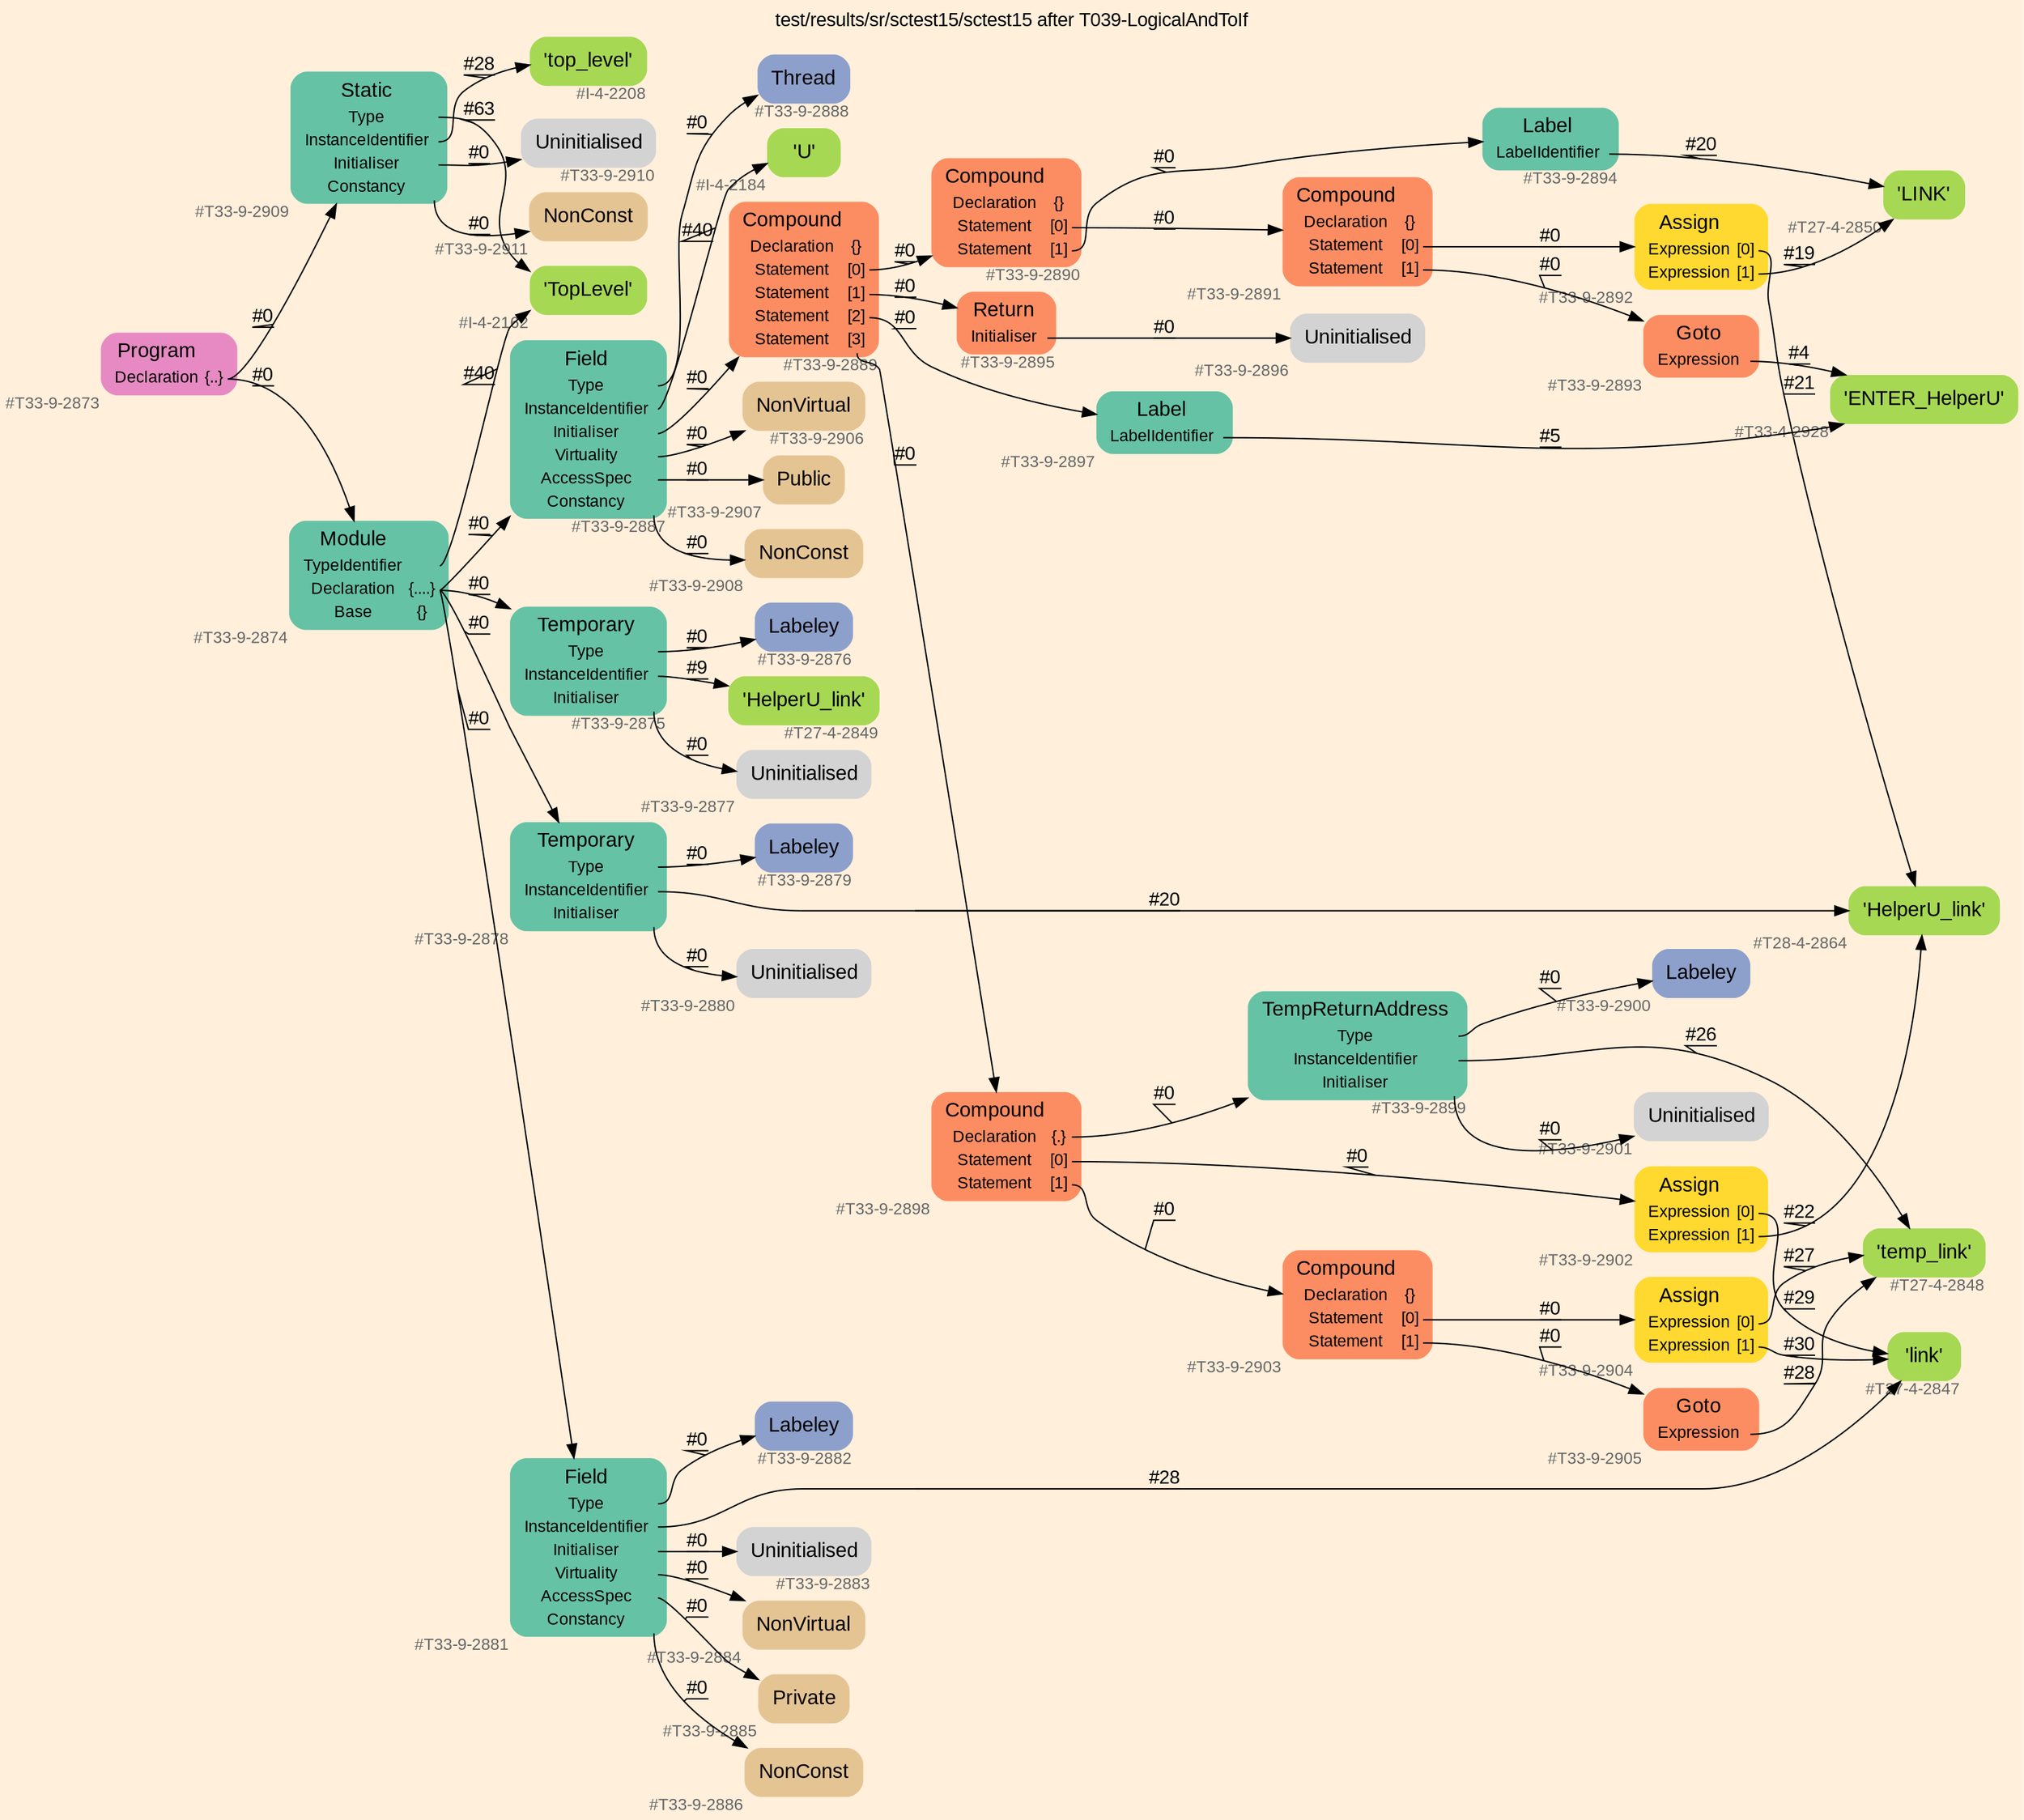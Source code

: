 digraph "test/results/sr/sctest15/sctest15 after T039-LogicalAndToIf" {
label = "test/results/sr/sctest15/sctest15 after T039-LogicalAndToIf"
labelloc = t
graph [
    rankdir = "LR"
    ranksep = 0.3
    bgcolor = antiquewhite1
    color = black
    fontcolor = black
    fontname = "Arial"
];
node [
    fontname = "Arial"
];
edge [
    fontname = "Arial"
];

// -------------------- node figure --------------------
// -------- block #T33-9-2873 ----------
"#T33-9-2873" [
    fillcolor = "/set28/4"
    xlabel = "#T33-9-2873"
    fontsize = "12"
    fontcolor = grey40
    shape = "plaintext"
    label = <<TABLE BORDER="0" CELLBORDER="0" CELLSPACING="0">
     <TR><TD><FONT COLOR="black" POINT-SIZE="15">Program</FONT></TD></TR>
     <TR><TD><FONT COLOR="black" POINT-SIZE="12">Declaration</FONT></TD><TD PORT="port0"><FONT COLOR="black" POINT-SIZE="12">{..}</FONT></TD></TR>
    </TABLE>>
    style = "rounded,filled"
];

// -------- block #T33-9-2874 ----------
"#T33-9-2874" [
    fillcolor = "/set28/1"
    xlabel = "#T33-9-2874"
    fontsize = "12"
    fontcolor = grey40
    shape = "plaintext"
    label = <<TABLE BORDER="0" CELLBORDER="0" CELLSPACING="0">
     <TR><TD><FONT COLOR="black" POINT-SIZE="15">Module</FONT></TD></TR>
     <TR><TD><FONT COLOR="black" POINT-SIZE="12">TypeIdentifier</FONT></TD><TD PORT="port0"></TD></TR>
     <TR><TD><FONT COLOR="black" POINT-SIZE="12">Declaration</FONT></TD><TD PORT="port1"><FONT COLOR="black" POINT-SIZE="12">{....}</FONT></TD></TR>
     <TR><TD><FONT COLOR="black" POINT-SIZE="12">Base</FONT></TD><TD PORT="port2"><FONT COLOR="black" POINT-SIZE="12">{}</FONT></TD></TR>
    </TABLE>>
    style = "rounded,filled"
];

// -------- block #I-4-2162 ----------
"#I-4-2162" [
    fillcolor = "/set28/5"
    xlabel = "#I-4-2162"
    fontsize = "12"
    fontcolor = grey40
    shape = "plaintext"
    label = <<TABLE BORDER="0" CELLBORDER="0" CELLSPACING="0">
     <TR><TD><FONT COLOR="black" POINT-SIZE="15">'TopLevel'</FONT></TD></TR>
    </TABLE>>
    style = "rounded,filled"
];

// -------- block #T33-9-2875 ----------
"#T33-9-2875" [
    fillcolor = "/set28/1"
    xlabel = "#T33-9-2875"
    fontsize = "12"
    fontcolor = grey40
    shape = "plaintext"
    label = <<TABLE BORDER="0" CELLBORDER="0" CELLSPACING="0">
     <TR><TD><FONT COLOR="black" POINT-SIZE="15">Temporary</FONT></TD></TR>
     <TR><TD><FONT COLOR="black" POINT-SIZE="12">Type</FONT></TD><TD PORT="port0"></TD></TR>
     <TR><TD><FONT COLOR="black" POINT-SIZE="12">InstanceIdentifier</FONT></TD><TD PORT="port1"></TD></TR>
     <TR><TD><FONT COLOR="black" POINT-SIZE="12">Initialiser</FONT></TD><TD PORT="port2"></TD></TR>
    </TABLE>>
    style = "rounded,filled"
];

// -------- block #T33-9-2876 ----------
"#T33-9-2876" [
    fillcolor = "/set28/3"
    xlabel = "#T33-9-2876"
    fontsize = "12"
    fontcolor = grey40
    shape = "plaintext"
    label = <<TABLE BORDER="0" CELLBORDER="0" CELLSPACING="0">
     <TR><TD><FONT COLOR="black" POINT-SIZE="15">Labeley</FONT></TD></TR>
    </TABLE>>
    style = "rounded,filled"
];

// -------- block #T27-4-2849 ----------
"#T27-4-2849" [
    fillcolor = "/set28/5"
    xlabel = "#T27-4-2849"
    fontsize = "12"
    fontcolor = grey40
    shape = "plaintext"
    label = <<TABLE BORDER="0" CELLBORDER="0" CELLSPACING="0">
     <TR><TD><FONT COLOR="black" POINT-SIZE="15">'HelperU_link'</FONT></TD></TR>
    </TABLE>>
    style = "rounded,filled"
];

// -------- block #T33-9-2877 ----------
"#T33-9-2877" [
    xlabel = "#T33-9-2877"
    fontsize = "12"
    fontcolor = grey40
    shape = "plaintext"
    label = <<TABLE BORDER="0" CELLBORDER="0" CELLSPACING="0">
     <TR><TD><FONT COLOR="black" POINT-SIZE="15">Uninitialised</FONT></TD></TR>
    </TABLE>>
    style = "rounded,filled"
];

// -------- block #T33-9-2878 ----------
"#T33-9-2878" [
    fillcolor = "/set28/1"
    xlabel = "#T33-9-2878"
    fontsize = "12"
    fontcolor = grey40
    shape = "plaintext"
    label = <<TABLE BORDER="0" CELLBORDER="0" CELLSPACING="0">
     <TR><TD><FONT COLOR="black" POINT-SIZE="15">Temporary</FONT></TD></TR>
     <TR><TD><FONT COLOR="black" POINT-SIZE="12">Type</FONT></TD><TD PORT="port0"></TD></TR>
     <TR><TD><FONT COLOR="black" POINT-SIZE="12">InstanceIdentifier</FONT></TD><TD PORT="port1"></TD></TR>
     <TR><TD><FONT COLOR="black" POINT-SIZE="12">Initialiser</FONT></TD><TD PORT="port2"></TD></TR>
    </TABLE>>
    style = "rounded,filled"
];

// -------- block #T33-9-2879 ----------
"#T33-9-2879" [
    fillcolor = "/set28/3"
    xlabel = "#T33-9-2879"
    fontsize = "12"
    fontcolor = grey40
    shape = "plaintext"
    label = <<TABLE BORDER="0" CELLBORDER="0" CELLSPACING="0">
     <TR><TD><FONT COLOR="black" POINT-SIZE="15">Labeley</FONT></TD></TR>
    </TABLE>>
    style = "rounded,filled"
];

// -------- block #T28-4-2864 ----------
"#T28-4-2864" [
    fillcolor = "/set28/5"
    xlabel = "#T28-4-2864"
    fontsize = "12"
    fontcolor = grey40
    shape = "plaintext"
    label = <<TABLE BORDER="0" CELLBORDER="0" CELLSPACING="0">
     <TR><TD><FONT COLOR="black" POINT-SIZE="15">'HelperU_link'</FONT></TD></TR>
    </TABLE>>
    style = "rounded,filled"
];

// -------- block #T33-9-2880 ----------
"#T33-9-2880" [
    xlabel = "#T33-9-2880"
    fontsize = "12"
    fontcolor = grey40
    shape = "plaintext"
    label = <<TABLE BORDER="0" CELLBORDER="0" CELLSPACING="0">
     <TR><TD><FONT COLOR="black" POINT-SIZE="15">Uninitialised</FONT></TD></TR>
    </TABLE>>
    style = "rounded,filled"
];

// -------- block #T33-9-2881 ----------
"#T33-9-2881" [
    fillcolor = "/set28/1"
    xlabel = "#T33-9-2881"
    fontsize = "12"
    fontcolor = grey40
    shape = "plaintext"
    label = <<TABLE BORDER="0" CELLBORDER="0" CELLSPACING="0">
     <TR><TD><FONT COLOR="black" POINT-SIZE="15">Field</FONT></TD></TR>
     <TR><TD><FONT COLOR="black" POINT-SIZE="12">Type</FONT></TD><TD PORT="port0"></TD></TR>
     <TR><TD><FONT COLOR="black" POINT-SIZE="12">InstanceIdentifier</FONT></TD><TD PORT="port1"></TD></TR>
     <TR><TD><FONT COLOR="black" POINT-SIZE="12">Initialiser</FONT></TD><TD PORT="port2"></TD></TR>
     <TR><TD><FONT COLOR="black" POINT-SIZE="12">Virtuality</FONT></TD><TD PORT="port3"></TD></TR>
     <TR><TD><FONT COLOR="black" POINT-SIZE="12">AccessSpec</FONT></TD><TD PORT="port4"></TD></TR>
     <TR><TD><FONT COLOR="black" POINT-SIZE="12">Constancy</FONT></TD><TD PORT="port5"></TD></TR>
    </TABLE>>
    style = "rounded,filled"
];

// -------- block #T33-9-2882 ----------
"#T33-9-2882" [
    fillcolor = "/set28/3"
    xlabel = "#T33-9-2882"
    fontsize = "12"
    fontcolor = grey40
    shape = "plaintext"
    label = <<TABLE BORDER="0" CELLBORDER="0" CELLSPACING="0">
     <TR><TD><FONT COLOR="black" POINT-SIZE="15">Labeley</FONT></TD></TR>
    </TABLE>>
    style = "rounded,filled"
];

// -------- block #T27-4-2847 ----------
"#T27-4-2847" [
    fillcolor = "/set28/5"
    xlabel = "#T27-4-2847"
    fontsize = "12"
    fontcolor = grey40
    shape = "plaintext"
    label = <<TABLE BORDER="0" CELLBORDER="0" CELLSPACING="0">
     <TR><TD><FONT COLOR="black" POINT-SIZE="15">'link'</FONT></TD></TR>
    </TABLE>>
    style = "rounded,filled"
];

// -------- block #T33-9-2883 ----------
"#T33-9-2883" [
    xlabel = "#T33-9-2883"
    fontsize = "12"
    fontcolor = grey40
    shape = "plaintext"
    label = <<TABLE BORDER="0" CELLBORDER="0" CELLSPACING="0">
     <TR><TD><FONT COLOR="black" POINT-SIZE="15">Uninitialised</FONT></TD></TR>
    </TABLE>>
    style = "rounded,filled"
];

// -------- block #T33-9-2884 ----------
"#T33-9-2884" [
    fillcolor = "/set28/7"
    xlabel = "#T33-9-2884"
    fontsize = "12"
    fontcolor = grey40
    shape = "plaintext"
    label = <<TABLE BORDER="0" CELLBORDER="0" CELLSPACING="0">
     <TR><TD><FONT COLOR="black" POINT-SIZE="15">NonVirtual</FONT></TD></TR>
    </TABLE>>
    style = "rounded,filled"
];

// -------- block #T33-9-2885 ----------
"#T33-9-2885" [
    fillcolor = "/set28/7"
    xlabel = "#T33-9-2885"
    fontsize = "12"
    fontcolor = grey40
    shape = "plaintext"
    label = <<TABLE BORDER="0" CELLBORDER="0" CELLSPACING="0">
     <TR><TD><FONT COLOR="black" POINT-SIZE="15">Private</FONT></TD></TR>
    </TABLE>>
    style = "rounded,filled"
];

// -------- block #T33-9-2886 ----------
"#T33-9-2886" [
    fillcolor = "/set28/7"
    xlabel = "#T33-9-2886"
    fontsize = "12"
    fontcolor = grey40
    shape = "plaintext"
    label = <<TABLE BORDER="0" CELLBORDER="0" CELLSPACING="0">
     <TR><TD><FONT COLOR="black" POINT-SIZE="15">NonConst</FONT></TD></TR>
    </TABLE>>
    style = "rounded,filled"
];

// -------- block #T33-9-2887 ----------
"#T33-9-2887" [
    fillcolor = "/set28/1"
    xlabel = "#T33-9-2887"
    fontsize = "12"
    fontcolor = grey40
    shape = "plaintext"
    label = <<TABLE BORDER="0" CELLBORDER="0" CELLSPACING="0">
     <TR><TD><FONT COLOR="black" POINT-SIZE="15">Field</FONT></TD></TR>
     <TR><TD><FONT COLOR="black" POINT-SIZE="12">Type</FONT></TD><TD PORT="port0"></TD></TR>
     <TR><TD><FONT COLOR="black" POINT-SIZE="12">InstanceIdentifier</FONT></TD><TD PORT="port1"></TD></TR>
     <TR><TD><FONT COLOR="black" POINT-SIZE="12">Initialiser</FONT></TD><TD PORT="port2"></TD></TR>
     <TR><TD><FONT COLOR="black" POINT-SIZE="12">Virtuality</FONT></TD><TD PORT="port3"></TD></TR>
     <TR><TD><FONT COLOR="black" POINT-SIZE="12">AccessSpec</FONT></TD><TD PORT="port4"></TD></TR>
     <TR><TD><FONT COLOR="black" POINT-SIZE="12">Constancy</FONT></TD><TD PORT="port5"></TD></TR>
    </TABLE>>
    style = "rounded,filled"
];

// -------- block #T33-9-2888 ----------
"#T33-9-2888" [
    fillcolor = "/set28/3"
    xlabel = "#T33-9-2888"
    fontsize = "12"
    fontcolor = grey40
    shape = "plaintext"
    label = <<TABLE BORDER="0" CELLBORDER="0" CELLSPACING="0">
     <TR><TD><FONT COLOR="black" POINT-SIZE="15">Thread</FONT></TD></TR>
    </TABLE>>
    style = "rounded,filled"
];

// -------- block #I-4-2184 ----------
"#I-4-2184" [
    fillcolor = "/set28/5"
    xlabel = "#I-4-2184"
    fontsize = "12"
    fontcolor = grey40
    shape = "plaintext"
    label = <<TABLE BORDER="0" CELLBORDER="0" CELLSPACING="0">
     <TR><TD><FONT COLOR="black" POINT-SIZE="15">'U'</FONT></TD></TR>
    </TABLE>>
    style = "rounded,filled"
];

// -------- block #T33-9-2889 ----------
"#T33-9-2889" [
    fillcolor = "/set28/2"
    xlabel = "#T33-9-2889"
    fontsize = "12"
    fontcolor = grey40
    shape = "plaintext"
    label = <<TABLE BORDER="0" CELLBORDER="0" CELLSPACING="0">
     <TR><TD><FONT COLOR="black" POINT-SIZE="15">Compound</FONT></TD></TR>
     <TR><TD><FONT COLOR="black" POINT-SIZE="12">Declaration</FONT></TD><TD PORT="port0"><FONT COLOR="black" POINT-SIZE="12">{}</FONT></TD></TR>
     <TR><TD><FONT COLOR="black" POINT-SIZE="12">Statement</FONT></TD><TD PORT="port1"><FONT COLOR="black" POINT-SIZE="12">[0]</FONT></TD></TR>
     <TR><TD><FONT COLOR="black" POINT-SIZE="12">Statement</FONT></TD><TD PORT="port2"><FONT COLOR="black" POINT-SIZE="12">[1]</FONT></TD></TR>
     <TR><TD><FONT COLOR="black" POINT-SIZE="12">Statement</FONT></TD><TD PORT="port3"><FONT COLOR="black" POINT-SIZE="12">[2]</FONT></TD></TR>
     <TR><TD><FONT COLOR="black" POINT-SIZE="12">Statement</FONT></TD><TD PORT="port4"><FONT COLOR="black" POINT-SIZE="12">[3]</FONT></TD></TR>
    </TABLE>>
    style = "rounded,filled"
];

// -------- block #T33-9-2890 ----------
"#T33-9-2890" [
    fillcolor = "/set28/2"
    xlabel = "#T33-9-2890"
    fontsize = "12"
    fontcolor = grey40
    shape = "plaintext"
    label = <<TABLE BORDER="0" CELLBORDER="0" CELLSPACING="0">
     <TR><TD><FONT COLOR="black" POINT-SIZE="15">Compound</FONT></TD></TR>
     <TR><TD><FONT COLOR="black" POINT-SIZE="12">Declaration</FONT></TD><TD PORT="port0"><FONT COLOR="black" POINT-SIZE="12">{}</FONT></TD></TR>
     <TR><TD><FONT COLOR="black" POINT-SIZE="12">Statement</FONT></TD><TD PORT="port1"><FONT COLOR="black" POINT-SIZE="12">[0]</FONT></TD></TR>
     <TR><TD><FONT COLOR="black" POINT-SIZE="12">Statement</FONT></TD><TD PORT="port2"><FONT COLOR="black" POINT-SIZE="12">[1]</FONT></TD></TR>
    </TABLE>>
    style = "rounded,filled"
];

// -------- block #T33-9-2891 ----------
"#T33-9-2891" [
    fillcolor = "/set28/2"
    xlabel = "#T33-9-2891"
    fontsize = "12"
    fontcolor = grey40
    shape = "plaintext"
    label = <<TABLE BORDER="0" CELLBORDER="0" CELLSPACING="0">
     <TR><TD><FONT COLOR="black" POINT-SIZE="15">Compound</FONT></TD></TR>
     <TR><TD><FONT COLOR="black" POINT-SIZE="12">Declaration</FONT></TD><TD PORT="port0"><FONT COLOR="black" POINT-SIZE="12">{}</FONT></TD></TR>
     <TR><TD><FONT COLOR="black" POINT-SIZE="12">Statement</FONT></TD><TD PORT="port1"><FONT COLOR="black" POINT-SIZE="12">[0]</FONT></TD></TR>
     <TR><TD><FONT COLOR="black" POINT-SIZE="12">Statement</FONT></TD><TD PORT="port2"><FONT COLOR="black" POINT-SIZE="12">[1]</FONT></TD></TR>
    </TABLE>>
    style = "rounded,filled"
];

// -------- block #T33-9-2892 ----------
"#T33-9-2892" [
    fillcolor = "/set28/6"
    xlabel = "#T33-9-2892"
    fontsize = "12"
    fontcolor = grey40
    shape = "plaintext"
    label = <<TABLE BORDER="0" CELLBORDER="0" CELLSPACING="0">
     <TR><TD><FONT COLOR="black" POINT-SIZE="15">Assign</FONT></TD></TR>
     <TR><TD><FONT COLOR="black" POINT-SIZE="12">Expression</FONT></TD><TD PORT="port0"><FONT COLOR="black" POINT-SIZE="12">[0]</FONT></TD></TR>
     <TR><TD><FONT COLOR="black" POINT-SIZE="12">Expression</FONT></TD><TD PORT="port1"><FONT COLOR="black" POINT-SIZE="12">[1]</FONT></TD></TR>
    </TABLE>>
    style = "rounded,filled"
];

// -------- block #T27-4-2850 ----------
"#T27-4-2850" [
    fillcolor = "/set28/5"
    xlabel = "#T27-4-2850"
    fontsize = "12"
    fontcolor = grey40
    shape = "plaintext"
    label = <<TABLE BORDER="0" CELLBORDER="0" CELLSPACING="0">
     <TR><TD><FONT COLOR="black" POINT-SIZE="15">'LINK'</FONT></TD></TR>
    </TABLE>>
    style = "rounded,filled"
];

// -------- block #T33-9-2893 ----------
"#T33-9-2893" [
    fillcolor = "/set28/2"
    xlabel = "#T33-9-2893"
    fontsize = "12"
    fontcolor = grey40
    shape = "plaintext"
    label = <<TABLE BORDER="0" CELLBORDER="0" CELLSPACING="0">
     <TR><TD><FONT COLOR="black" POINT-SIZE="15">Goto</FONT></TD></TR>
     <TR><TD><FONT COLOR="black" POINT-SIZE="12">Expression</FONT></TD><TD PORT="port0"></TD></TR>
    </TABLE>>
    style = "rounded,filled"
];

// -------- block #T33-4-2928 ----------
"#T33-4-2928" [
    fillcolor = "/set28/5"
    xlabel = "#T33-4-2928"
    fontsize = "12"
    fontcolor = grey40
    shape = "plaintext"
    label = <<TABLE BORDER="0" CELLBORDER="0" CELLSPACING="0">
     <TR><TD><FONT COLOR="black" POINT-SIZE="15">'ENTER_HelperU'</FONT></TD></TR>
    </TABLE>>
    style = "rounded,filled"
];

// -------- block #T33-9-2894 ----------
"#T33-9-2894" [
    fillcolor = "/set28/1"
    xlabel = "#T33-9-2894"
    fontsize = "12"
    fontcolor = grey40
    shape = "plaintext"
    label = <<TABLE BORDER="0" CELLBORDER="0" CELLSPACING="0">
     <TR><TD><FONT COLOR="black" POINT-SIZE="15">Label</FONT></TD></TR>
     <TR><TD><FONT COLOR="black" POINT-SIZE="12">LabelIdentifier</FONT></TD><TD PORT="port0"></TD></TR>
    </TABLE>>
    style = "rounded,filled"
];

// -------- block #T33-9-2895 ----------
"#T33-9-2895" [
    fillcolor = "/set28/2"
    xlabel = "#T33-9-2895"
    fontsize = "12"
    fontcolor = grey40
    shape = "plaintext"
    label = <<TABLE BORDER="0" CELLBORDER="0" CELLSPACING="0">
     <TR><TD><FONT COLOR="black" POINT-SIZE="15">Return</FONT></TD></TR>
     <TR><TD><FONT COLOR="black" POINT-SIZE="12">Initialiser</FONT></TD><TD PORT="port0"></TD></TR>
    </TABLE>>
    style = "rounded,filled"
];

// -------- block #T33-9-2896 ----------
"#T33-9-2896" [
    xlabel = "#T33-9-2896"
    fontsize = "12"
    fontcolor = grey40
    shape = "plaintext"
    label = <<TABLE BORDER="0" CELLBORDER="0" CELLSPACING="0">
     <TR><TD><FONT COLOR="black" POINT-SIZE="15">Uninitialised</FONT></TD></TR>
    </TABLE>>
    style = "rounded,filled"
];

// -------- block #T33-9-2897 ----------
"#T33-9-2897" [
    fillcolor = "/set28/1"
    xlabel = "#T33-9-2897"
    fontsize = "12"
    fontcolor = grey40
    shape = "plaintext"
    label = <<TABLE BORDER="0" CELLBORDER="0" CELLSPACING="0">
     <TR><TD><FONT COLOR="black" POINT-SIZE="15">Label</FONT></TD></TR>
     <TR><TD><FONT COLOR="black" POINT-SIZE="12">LabelIdentifier</FONT></TD><TD PORT="port0"></TD></TR>
    </TABLE>>
    style = "rounded,filled"
];

// -------- block #T33-9-2898 ----------
"#T33-9-2898" [
    fillcolor = "/set28/2"
    xlabel = "#T33-9-2898"
    fontsize = "12"
    fontcolor = grey40
    shape = "plaintext"
    label = <<TABLE BORDER="0" CELLBORDER="0" CELLSPACING="0">
     <TR><TD><FONT COLOR="black" POINT-SIZE="15">Compound</FONT></TD></TR>
     <TR><TD><FONT COLOR="black" POINT-SIZE="12">Declaration</FONT></TD><TD PORT="port0"><FONT COLOR="black" POINT-SIZE="12">{.}</FONT></TD></TR>
     <TR><TD><FONT COLOR="black" POINT-SIZE="12">Statement</FONT></TD><TD PORT="port1"><FONT COLOR="black" POINT-SIZE="12">[0]</FONT></TD></TR>
     <TR><TD><FONT COLOR="black" POINT-SIZE="12">Statement</FONT></TD><TD PORT="port2"><FONT COLOR="black" POINT-SIZE="12">[1]</FONT></TD></TR>
    </TABLE>>
    style = "rounded,filled"
];

// -------- block #T33-9-2899 ----------
"#T33-9-2899" [
    fillcolor = "/set28/1"
    xlabel = "#T33-9-2899"
    fontsize = "12"
    fontcolor = grey40
    shape = "plaintext"
    label = <<TABLE BORDER="0" CELLBORDER="0" CELLSPACING="0">
     <TR><TD><FONT COLOR="black" POINT-SIZE="15">TempReturnAddress</FONT></TD></TR>
     <TR><TD><FONT COLOR="black" POINT-SIZE="12">Type</FONT></TD><TD PORT="port0"></TD></TR>
     <TR><TD><FONT COLOR="black" POINT-SIZE="12">InstanceIdentifier</FONT></TD><TD PORT="port1"></TD></TR>
     <TR><TD><FONT COLOR="black" POINT-SIZE="12">Initialiser</FONT></TD><TD PORT="port2"></TD></TR>
    </TABLE>>
    style = "rounded,filled"
];

// -------- block #T33-9-2900 ----------
"#T33-9-2900" [
    fillcolor = "/set28/3"
    xlabel = "#T33-9-2900"
    fontsize = "12"
    fontcolor = grey40
    shape = "plaintext"
    label = <<TABLE BORDER="0" CELLBORDER="0" CELLSPACING="0">
     <TR><TD><FONT COLOR="black" POINT-SIZE="15">Labeley</FONT></TD></TR>
    </TABLE>>
    style = "rounded,filled"
];

// -------- block #T27-4-2848 ----------
"#T27-4-2848" [
    fillcolor = "/set28/5"
    xlabel = "#T27-4-2848"
    fontsize = "12"
    fontcolor = grey40
    shape = "plaintext"
    label = <<TABLE BORDER="0" CELLBORDER="0" CELLSPACING="0">
     <TR><TD><FONT COLOR="black" POINT-SIZE="15">'temp_link'</FONT></TD></TR>
    </TABLE>>
    style = "rounded,filled"
];

// -------- block #T33-9-2901 ----------
"#T33-9-2901" [
    xlabel = "#T33-9-2901"
    fontsize = "12"
    fontcolor = grey40
    shape = "plaintext"
    label = <<TABLE BORDER="0" CELLBORDER="0" CELLSPACING="0">
     <TR><TD><FONT COLOR="black" POINT-SIZE="15">Uninitialised</FONT></TD></TR>
    </TABLE>>
    style = "rounded,filled"
];

// -------- block #T33-9-2902 ----------
"#T33-9-2902" [
    fillcolor = "/set28/6"
    xlabel = "#T33-9-2902"
    fontsize = "12"
    fontcolor = grey40
    shape = "plaintext"
    label = <<TABLE BORDER="0" CELLBORDER="0" CELLSPACING="0">
     <TR><TD><FONT COLOR="black" POINT-SIZE="15">Assign</FONT></TD></TR>
     <TR><TD><FONT COLOR="black" POINT-SIZE="12">Expression</FONT></TD><TD PORT="port0"><FONT COLOR="black" POINT-SIZE="12">[0]</FONT></TD></TR>
     <TR><TD><FONT COLOR="black" POINT-SIZE="12">Expression</FONT></TD><TD PORT="port1"><FONT COLOR="black" POINT-SIZE="12">[1]</FONT></TD></TR>
    </TABLE>>
    style = "rounded,filled"
];

// -------- block #T33-9-2903 ----------
"#T33-9-2903" [
    fillcolor = "/set28/2"
    xlabel = "#T33-9-2903"
    fontsize = "12"
    fontcolor = grey40
    shape = "plaintext"
    label = <<TABLE BORDER="0" CELLBORDER="0" CELLSPACING="0">
     <TR><TD><FONT COLOR="black" POINT-SIZE="15">Compound</FONT></TD></TR>
     <TR><TD><FONT COLOR="black" POINT-SIZE="12">Declaration</FONT></TD><TD PORT="port0"><FONT COLOR="black" POINT-SIZE="12">{}</FONT></TD></TR>
     <TR><TD><FONT COLOR="black" POINT-SIZE="12">Statement</FONT></TD><TD PORT="port1"><FONT COLOR="black" POINT-SIZE="12">[0]</FONT></TD></TR>
     <TR><TD><FONT COLOR="black" POINT-SIZE="12">Statement</FONT></TD><TD PORT="port2"><FONT COLOR="black" POINT-SIZE="12">[1]</FONT></TD></TR>
    </TABLE>>
    style = "rounded,filled"
];

// -------- block #T33-9-2904 ----------
"#T33-9-2904" [
    fillcolor = "/set28/6"
    xlabel = "#T33-9-2904"
    fontsize = "12"
    fontcolor = grey40
    shape = "plaintext"
    label = <<TABLE BORDER="0" CELLBORDER="0" CELLSPACING="0">
     <TR><TD><FONT COLOR="black" POINT-SIZE="15">Assign</FONT></TD></TR>
     <TR><TD><FONT COLOR="black" POINT-SIZE="12">Expression</FONT></TD><TD PORT="port0"><FONT COLOR="black" POINT-SIZE="12">[0]</FONT></TD></TR>
     <TR><TD><FONT COLOR="black" POINT-SIZE="12">Expression</FONT></TD><TD PORT="port1"><FONT COLOR="black" POINT-SIZE="12">[1]</FONT></TD></TR>
    </TABLE>>
    style = "rounded,filled"
];

// -------- block #T33-9-2905 ----------
"#T33-9-2905" [
    fillcolor = "/set28/2"
    xlabel = "#T33-9-2905"
    fontsize = "12"
    fontcolor = grey40
    shape = "plaintext"
    label = <<TABLE BORDER="0" CELLBORDER="0" CELLSPACING="0">
     <TR><TD><FONT COLOR="black" POINT-SIZE="15">Goto</FONT></TD></TR>
     <TR><TD><FONT COLOR="black" POINT-SIZE="12">Expression</FONT></TD><TD PORT="port0"></TD></TR>
    </TABLE>>
    style = "rounded,filled"
];

// -------- block #T33-9-2906 ----------
"#T33-9-2906" [
    fillcolor = "/set28/7"
    xlabel = "#T33-9-2906"
    fontsize = "12"
    fontcolor = grey40
    shape = "plaintext"
    label = <<TABLE BORDER="0" CELLBORDER="0" CELLSPACING="0">
     <TR><TD><FONT COLOR="black" POINT-SIZE="15">NonVirtual</FONT></TD></TR>
    </TABLE>>
    style = "rounded,filled"
];

// -------- block #T33-9-2907 ----------
"#T33-9-2907" [
    fillcolor = "/set28/7"
    xlabel = "#T33-9-2907"
    fontsize = "12"
    fontcolor = grey40
    shape = "plaintext"
    label = <<TABLE BORDER="0" CELLBORDER="0" CELLSPACING="0">
     <TR><TD><FONT COLOR="black" POINT-SIZE="15">Public</FONT></TD></TR>
    </TABLE>>
    style = "rounded,filled"
];

// -------- block #T33-9-2908 ----------
"#T33-9-2908" [
    fillcolor = "/set28/7"
    xlabel = "#T33-9-2908"
    fontsize = "12"
    fontcolor = grey40
    shape = "plaintext"
    label = <<TABLE BORDER="0" CELLBORDER="0" CELLSPACING="0">
     <TR><TD><FONT COLOR="black" POINT-SIZE="15">NonConst</FONT></TD></TR>
    </TABLE>>
    style = "rounded,filled"
];

// -------- block #T33-9-2909 ----------
"#T33-9-2909" [
    fillcolor = "/set28/1"
    xlabel = "#T33-9-2909"
    fontsize = "12"
    fontcolor = grey40
    shape = "plaintext"
    label = <<TABLE BORDER="0" CELLBORDER="0" CELLSPACING="0">
     <TR><TD><FONT COLOR="black" POINT-SIZE="15">Static</FONT></TD></TR>
     <TR><TD><FONT COLOR="black" POINT-SIZE="12">Type</FONT></TD><TD PORT="port0"></TD></TR>
     <TR><TD><FONT COLOR="black" POINT-SIZE="12">InstanceIdentifier</FONT></TD><TD PORT="port1"></TD></TR>
     <TR><TD><FONT COLOR="black" POINT-SIZE="12">Initialiser</FONT></TD><TD PORT="port2"></TD></TR>
     <TR><TD><FONT COLOR="black" POINT-SIZE="12">Constancy</FONT></TD><TD PORT="port3"></TD></TR>
    </TABLE>>
    style = "rounded,filled"
];

// -------- block #I-4-2208 ----------
"#I-4-2208" [
    fillcolor = "/set28/5"
    xlabel = "#I-4-2208"
    fontsize = "12"
    fontcolor = grey40
    shape = "plaintext"
    label = <<TABLE BORDER="0" CELLBORDER="0" CELLSPACING="0">
     <TR><TD><FONT COLOR="black" POINT-SIZE="15">'top_level'</FONT></TD></TR>
    </TABLE>>
    style = "rounded,filled"
];

// -------- block #T33-9-2910 ----------
"#T33-9-2910" [
    xlabel = "#T33-9-2910"
    fontsize = "12"
    fontcolor = grey40
    shape = "plaintext"
    label = <<TABLE BORDER="0" CELLBORDER="0" CELLSPACING="0">
     <TR><TD><FONT COLOR="black" POINT-SIZE="15">Uninitialised</FONT></TD></TR>
    </TABLE>>
    style = "rounded,filled"
];

// -------- block #T33-9-2911 ----------
"#T33-9-2911" [
    fillcolor = "/set28/7"
    xlabel = "#T33-9-2911"
    fontsize = "12"
    fontcolor = grey40
    shape = "plaintext"
    label = <<TABLE BORDER="0" CELLBORDER="0" CELLSPACING="0">
     <TR><TD><FONT COLOR="black" POINT-SIZE="15">NonConst</FONT></TD></TR>
    </TABLE>>
    style = "rounded,filled"
];

"#T33-9-2873":port0 -> "#T33-9-2874" [
    label = "#0"
    decorate = true
    color = black
    fontcolor = black
];

"#T33-9-2873":port0 -> "#T33-9-2909" [
    label = "#0"
    decorate = true
    color = black
    fontcolor = black
];

"#T33-9-2874":port0 -> "#I-4-2162" [
    label = "#40"
    decorate = true
    color = black
    fontcolor = black
];

"#T33-9-2874":port1 -> "#T33-9-2875" [
    label = "#0"
    decorate = true
    color = black
    fontcolor = black
];

"#T33-9-2874":port1 -> "#T33-9-2878" [
    label = "#0"
    decorate = true
    color = black
    fontcolor = black
];

"#T33-9-2874":port1 -> "#T33-9-2881" [
    label = "#0"
    decorate = true
    color = black
    fontcolor = black
];

"#T33-9-2874":port1 -> "#T33-9-2887" [
    label = "#0"
    decorate = true
    color = black
    fontcolor = black
];

"#T33-9-2875":port0 -> "#T33-9-2876" [
    label = "#0"
    decorate = true
    color = black
    fontcolor = black
];

"#T33-9-2875":port1 -> "#T27-4-2849" [
    label = "#9"
    decorate = true
    color = black
    fontcolor = black
];

"#T33-9-2875":port2 -> "#T33-9-2877" [
    label = "#0"
    decorate = true
    color = black
    fontcolor = black
];

"#T33-9-2878":port0 -> "#T33-9-2879" [
    label = "#0"
    decorate = true
    color = black
    fontcolor = black
];

"#T33-9-2878":port1 -> "#T28-4-2864" [
    label = "#20"
    decorate = true
    color = black
    fontcolor = black
];

"#T33-9-2878":port2 -> "#T33-9-2880" [
    label = "#0"
    decorate = true
    color = black
    fontcolor = black
];

"#T33-9-2881":port0 -> "#T33-9-2882" [
    label = "#0"
    decorate = true
    color = black
    fontcolor = black
];

"#T33-9-2881":port1 -> "#T27-4-2847" [
    label = "#28"
    decorate = true
    color = black
    fontcolor = black
];

"#T33-9-2881":port2 -> "#T33-9-2883" [
    label = "#0"
    decorate = true
    color = black
    fontcolor = black
];

"#T33-9-2881":port3 -> "#T33-9-2884" [
    label = "#0"
    decorate = true
    color = black
    fontcolor = black
];

"#T33-9-2881":port4 -> "#T33-9-2885" [
    label = "#0"
    decorate = true
    color = black
    fontcolor = black
];

"#T33-9-2881":port5 -> "#T33-9-2886" [
    label = "#0"
    decorate = true
    color = black
    fontcolor = black
];

"#T33-9-2887":port0 -> "#T33-9-2888" [
    label = "#0"
    decorate = true
    color = black
    fontcolor = black
];

"#T33-9-2887":port1 -> "#I-4-2184" [
    label = "#40"
    decorate = true
    color = black
    fontcolor = black
];

"#T33-9-2887":port2 -> "#T33-9-2889" [
    label = "#0"
    decorate = true
    color = black
    fontcolor = black
];

"#T33-9-2887":port3 -> "#T33-9-2906" [
    label = "#0"
    decorate = true
    color = black
    fontcolor = black
];

"#T33-9-2887":port4 -> "#T33-9-2907" [
    label = "#0"
    decorate = true
    color = black
    fontcolor = black
];

"#T33-9-2887":port5 -> "#T33-9-2908" [
    label = "#0"
    decorate = true
    color = black
    fontcolor = black
];

"#T33-9-2889":port1 -> "#T33-9-2890" [
    label = "#0"
    decorate = true
    color = black
    fontcolor = black
];

"#T33-9-2889":port2 -> "#T33-9-2895" [
    label = "#0"
    decorate = true
    color = black
    fontcolor = black
];

"#T33-9-2889":port3 -> "#T33-9-2897" [
    label = "#0"
    decorate = true
    color = black
    fontcolor = black
];

"#T33-9-2889":port4 -> "#T33-9-2898" [
    label = "#0"
    decorate = true
    color = black
    fontcolor = black
];

"#T33-9-2890":port1 -> "#T33-9-2891" [
    label = "#0"
    decorate = true
    color = black
    fontcolor = black
];

"#T33-9-2890":port2 -> "#T33-9-2894" [
    label = "#0"
    decorate = true
    color = black
    fontcolor = black
];

"#T33-9-2891":port1 -> "#T33-9-2892" [
    label = "#0"
    decorate = true
    color = black
    fontcolor = black
];

"#T33-9-2891":port2 -> "#T33-9-2893" [
    label = "#0"
    decorate = true
    color = black
    fontcolor = black
];

"#T33-9-2892":port0 -> "#T28-4-2864" [
    label = "#21"
    decorate = true
    color = black
    fontcolor = black
];

"#T33-9-2892":port1 -> "#T27-4-2850" [
    label = "#19"
    decorate = true
    color = black
    fontcolor = black
];

"#T33-9-2893":port0 -> "#T33-4-2928" [
    label = "#4"
    decorate = true
    color = black
    fontcolor = black
];

"#T33-9-2894":port0 -> "#T27-4-2850" [
    label = "#20"
    decorate = true
    color = black
    fontcolor = black
];

"#T33-9-2895":port0 -> "#T33-9-2896" [
    label = "#0"
    decorate = true
    color = black
    fontcolor = black
];

"#T33-9-2897":port0 -> "#T33-4-2928" [
    label = "#5"
    decorate = true
    color = black
    fontcolor = black
];

"#T33-9-2898":port0 -> "#T33-9-2899" [
    label = "#0"
    decorate = true
    color = black
    fontcolor = black
];

"#T33-9-2898":port1 -> "#T33-9-2902" [
    label = "#0"
    decorate = true
    color = black
    fontcolor = black
];

"#T33-9-2898":port2 -> "#T33-9-2903" [
    label = "#0"
    decorate = true
    color = black
    fontcolor = black
];

"#T33-9-2899":port0 -> "#T33-9-2900" [
    label = "#0"
    decorate = true
    color = black
    fontcolor = black
];

"#T33-9-2899":port1 -> "#T27-4-2848" [
    label = "#26"
    decorate = true
    color = black
    fontcolor = black
];

"#T33-9-2899":port2 -> "#T33-9-2901" [
    label = "#0"
    decorate = true
    color = black
    fontcolor = black
];

"#T33-9-2902":port0 -> "#T27-4-2847" [
    label = "#29"
    decorate = true
    color = black
    fontcolor = black
];

"#T33-9-2902":port1 -> "#T28-4-2864" [
    label = "#22"
    decorate = true
    color = black
    fontcolor = black
];

"#T33-9-2903":port1 -> "#T33-9-2904" [
    label = "#0"
    decorate = true
    color = black
    fontcolor = black
];

"#T33-9-2903":port2 -> "#T33-9-2905" [
    label = "#0"
    decorate = true
    color = black
    fontcolor = black
];

"#T33-9-2904":port0 -> "#T27-4-2848" [
    label = "#27"
    decorate = true
    color = black
    fontcolor = black
];

"#T33-9-2904":port1 -> "#T27-4-2847" [
    label = "#30"
    decorate = true
    color = black
    fontcolor = black
];

"#T33-9-2905":port0 -> "#T27-4-2848" [
    label = "#28"
    decorate = true
    color = black
    fontcolor = black
];

"#T33-9-2909":port0 -> "#I-4-2162" [
    label = "#63"
    decorate = true
    color = black
    fontcolor = black
];

"#T33-9-2909":port1 -> "#I-4-2208" [
    label = "#28"
    decorate = true
    color = black
    fontcolor = black
];

"#T33-9-2909":port2 -> "#T33-9-2910" [
    label = "#0"
    decorate = true
    color = black
    fontcolor = black
];

"#T33-9-2909":port3 -> "#T33-9-2911" [
    label = "#0"
    decorate = true
    color = black
    fontcolor = black
];


}
